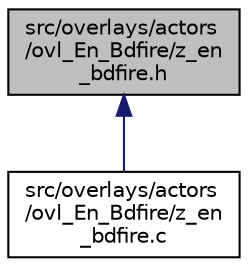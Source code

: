 digraph "src/overlays/actors/ovl_En_Bdfire/z_en_bdfire.h"
{
 // LATEX_PDF_SIZE
  edge [fontname="Helvetica",fontsize="10",labelfontname="Helvetica",labelfontsize="10"];
  node [fontname="Helvetica",fontsize="10",shape=record];
  Node1 [label="src/overlays/actors\l/ovl_En_Bdfire/z_en\l_bdfire.h",height=0.2,width=0.4,color="black", fillcolor="grey75", style="filled", fontcolor="black",tooltip=" "];
  Node1 -> Node2 [dir="back",color="midnightblue",fontsize="10",style="solid",fontname="Helvetica"];
  Node2 [label="src/overlays/actors\l/ovl_En_Bdfire/z_en\l_bdfire.c",height=0.2,width=0.4,color="black", fillcolor="white", style="filled",URL="$d5/d4b/z__en__bdfire_8c.html",tooltip=" "];
}
